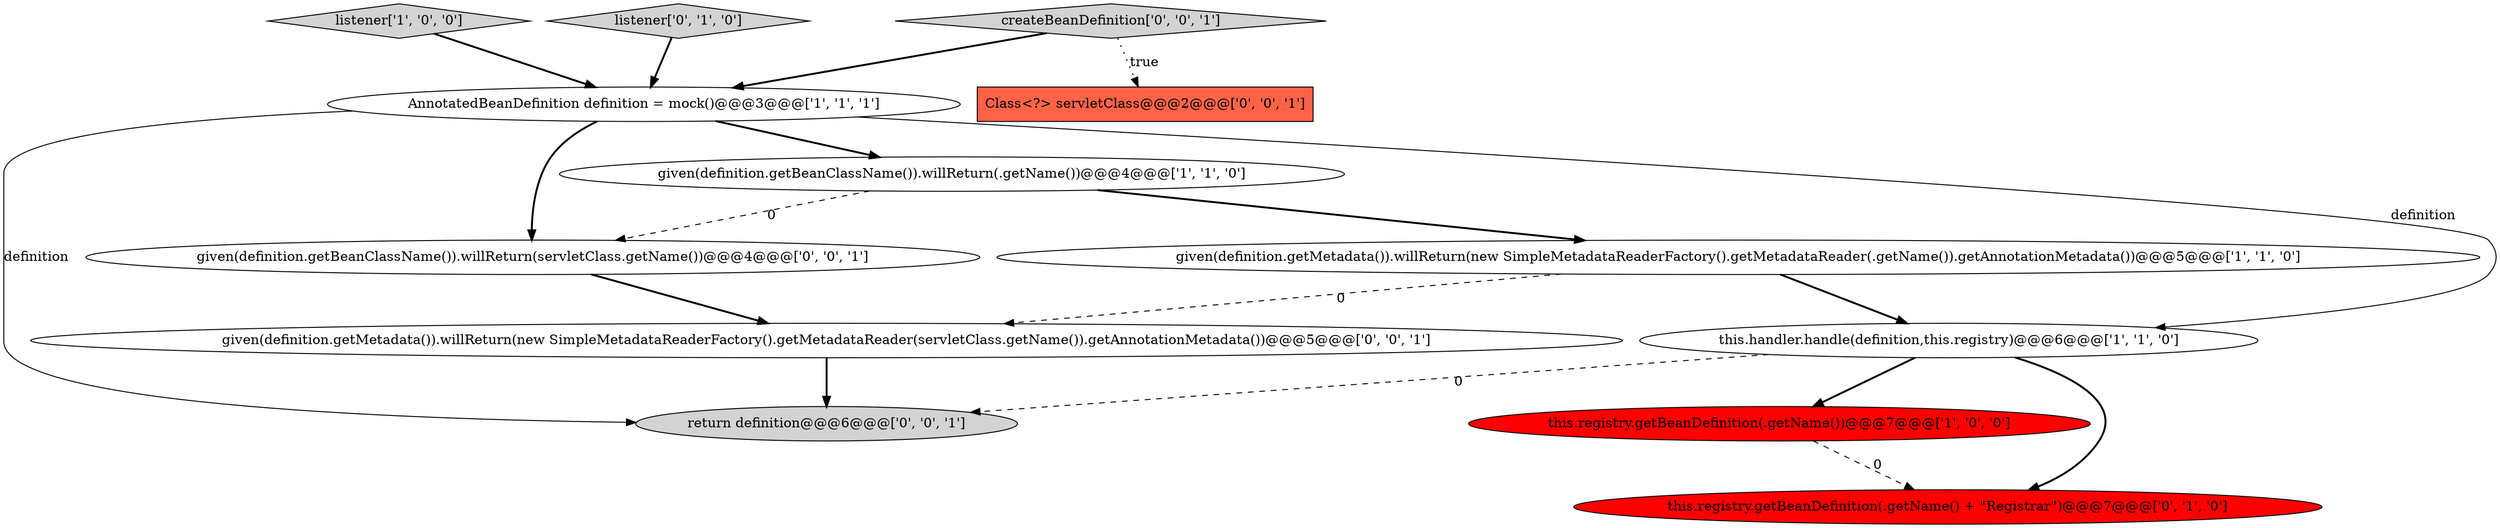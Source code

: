 digraph {
10 [style = filled, label = "return definition@@@6@@@['0', '0', '1']", fillcolor = lightgray, shape = ellipse image = "AAA0AAABBB3BBB"];
2 [style = filled, label = "this.handler.handle(definition,this.registry)@@@6@@@['1', '1', '0']", fillcolor = white, shape = ellipse image = "AAA0AAABBB1BBB"];
6 [style = filled, label = "this.registry.getBeanDefinition(.getName() + \"Registrar\")@@@7@@@['0', '1', '0']", fillcolor = red, shape = ellipse image = "AAA1AAABBB2BBB"];
1 [style = filled, label = "listener['1', '0', '0']", fillcolor = lightgray, shape = diamond image = "AAA0AAABBB1BBB"];
5 [style = filled, label = "given(definition.getBeanClassName()).willReturn(.getName())@@@4@@@['1', '1', '0']", fillcolor = white, shape = ellipse image = "AAA0AAABBB1BBB"];
8 [style = filled, label = "createBeanDefinition['0', '0', '1']", fillcolor = lightgray, shape = diamond image = "AAA0AAABBB3BBB"];
11 [style = filled, label = "given(definition.getMetadata()).willReturn(new SimpleMetadataReaderFactory().getMetadataReader(servletClass.getName()).getAnnotationMetadata())@@@5@@@['0', '0', '1']", fillcolor = white, shape = ellipse image = "AAA0AAABBB3BBB"];
12 [style = filled, label = "given(definition.getBeanClassName()).willReturn(servletClass.getName())@@@4@@@['0', '0', '1']", fillcolor = white, shape = ellipse image = "AAA0AAABBB3BBB"];
7 [style = filled, label = "listener['0', '1', '0']", fillcolor = lightgray, shape = diamond image = "AAA0AAABBB2BBB"];
4 [style = filled, label = "AnnotatedBeanDefinition definition = mock()@@@3@@@['1', '1', '1']", fillcolor = white, shape = ellipse image = "AAA0AAABBB1BBB"];
0 [style = filled, label = "this.registry.getBeanDefinition(.getName())@@@7@@@['1', '0', '0']", fillcolor = red, shape = ellipse image = "AAA1AAABBB1BBB"];
3 [style = filled, label = "given(definition.getMetadata()).willReturn(new SimpleMetadataReaderFactory().getMetadataReader(.getName()).getAnnotationMetadata())@@@5@@@['1', '1', '0']", fillcolor = white, shape = ellipse image = "AAA0AAABBB1BBB"];
9 [style = filled, label = "Class<?> servletClass@@@2@@@['0', '0', '1']", fillcolor = tomato, shape = box image = "AAA0AAABBB3BBB"];
5->3 [style = bold, label=""];
4->12 [style = bold, label=""];
4->2 [style = solid, label="definition"];
1->4 [style = bold, label=""];
2->0 [style = bold, label=""];
5->12 [style = dashed, label="0"];
8->9 [style = dotted, label="true"];
8->4 [style = bold, label=""];
7->4 [style = bold, label=""];
3->2 [style = bold, label=""];
11->10 [style = bold, label=""];
4->5 [style = bold, label=""];
2->6 [style = bold, label=""];
3->11 [style = dashed, label="0"];
2->10 [style = dashed, label="0"];
4->10 [style = solid, label="definition"];
0->6 [style = dashed, label="0"];
12->11 [style = bold, label=""];
}
